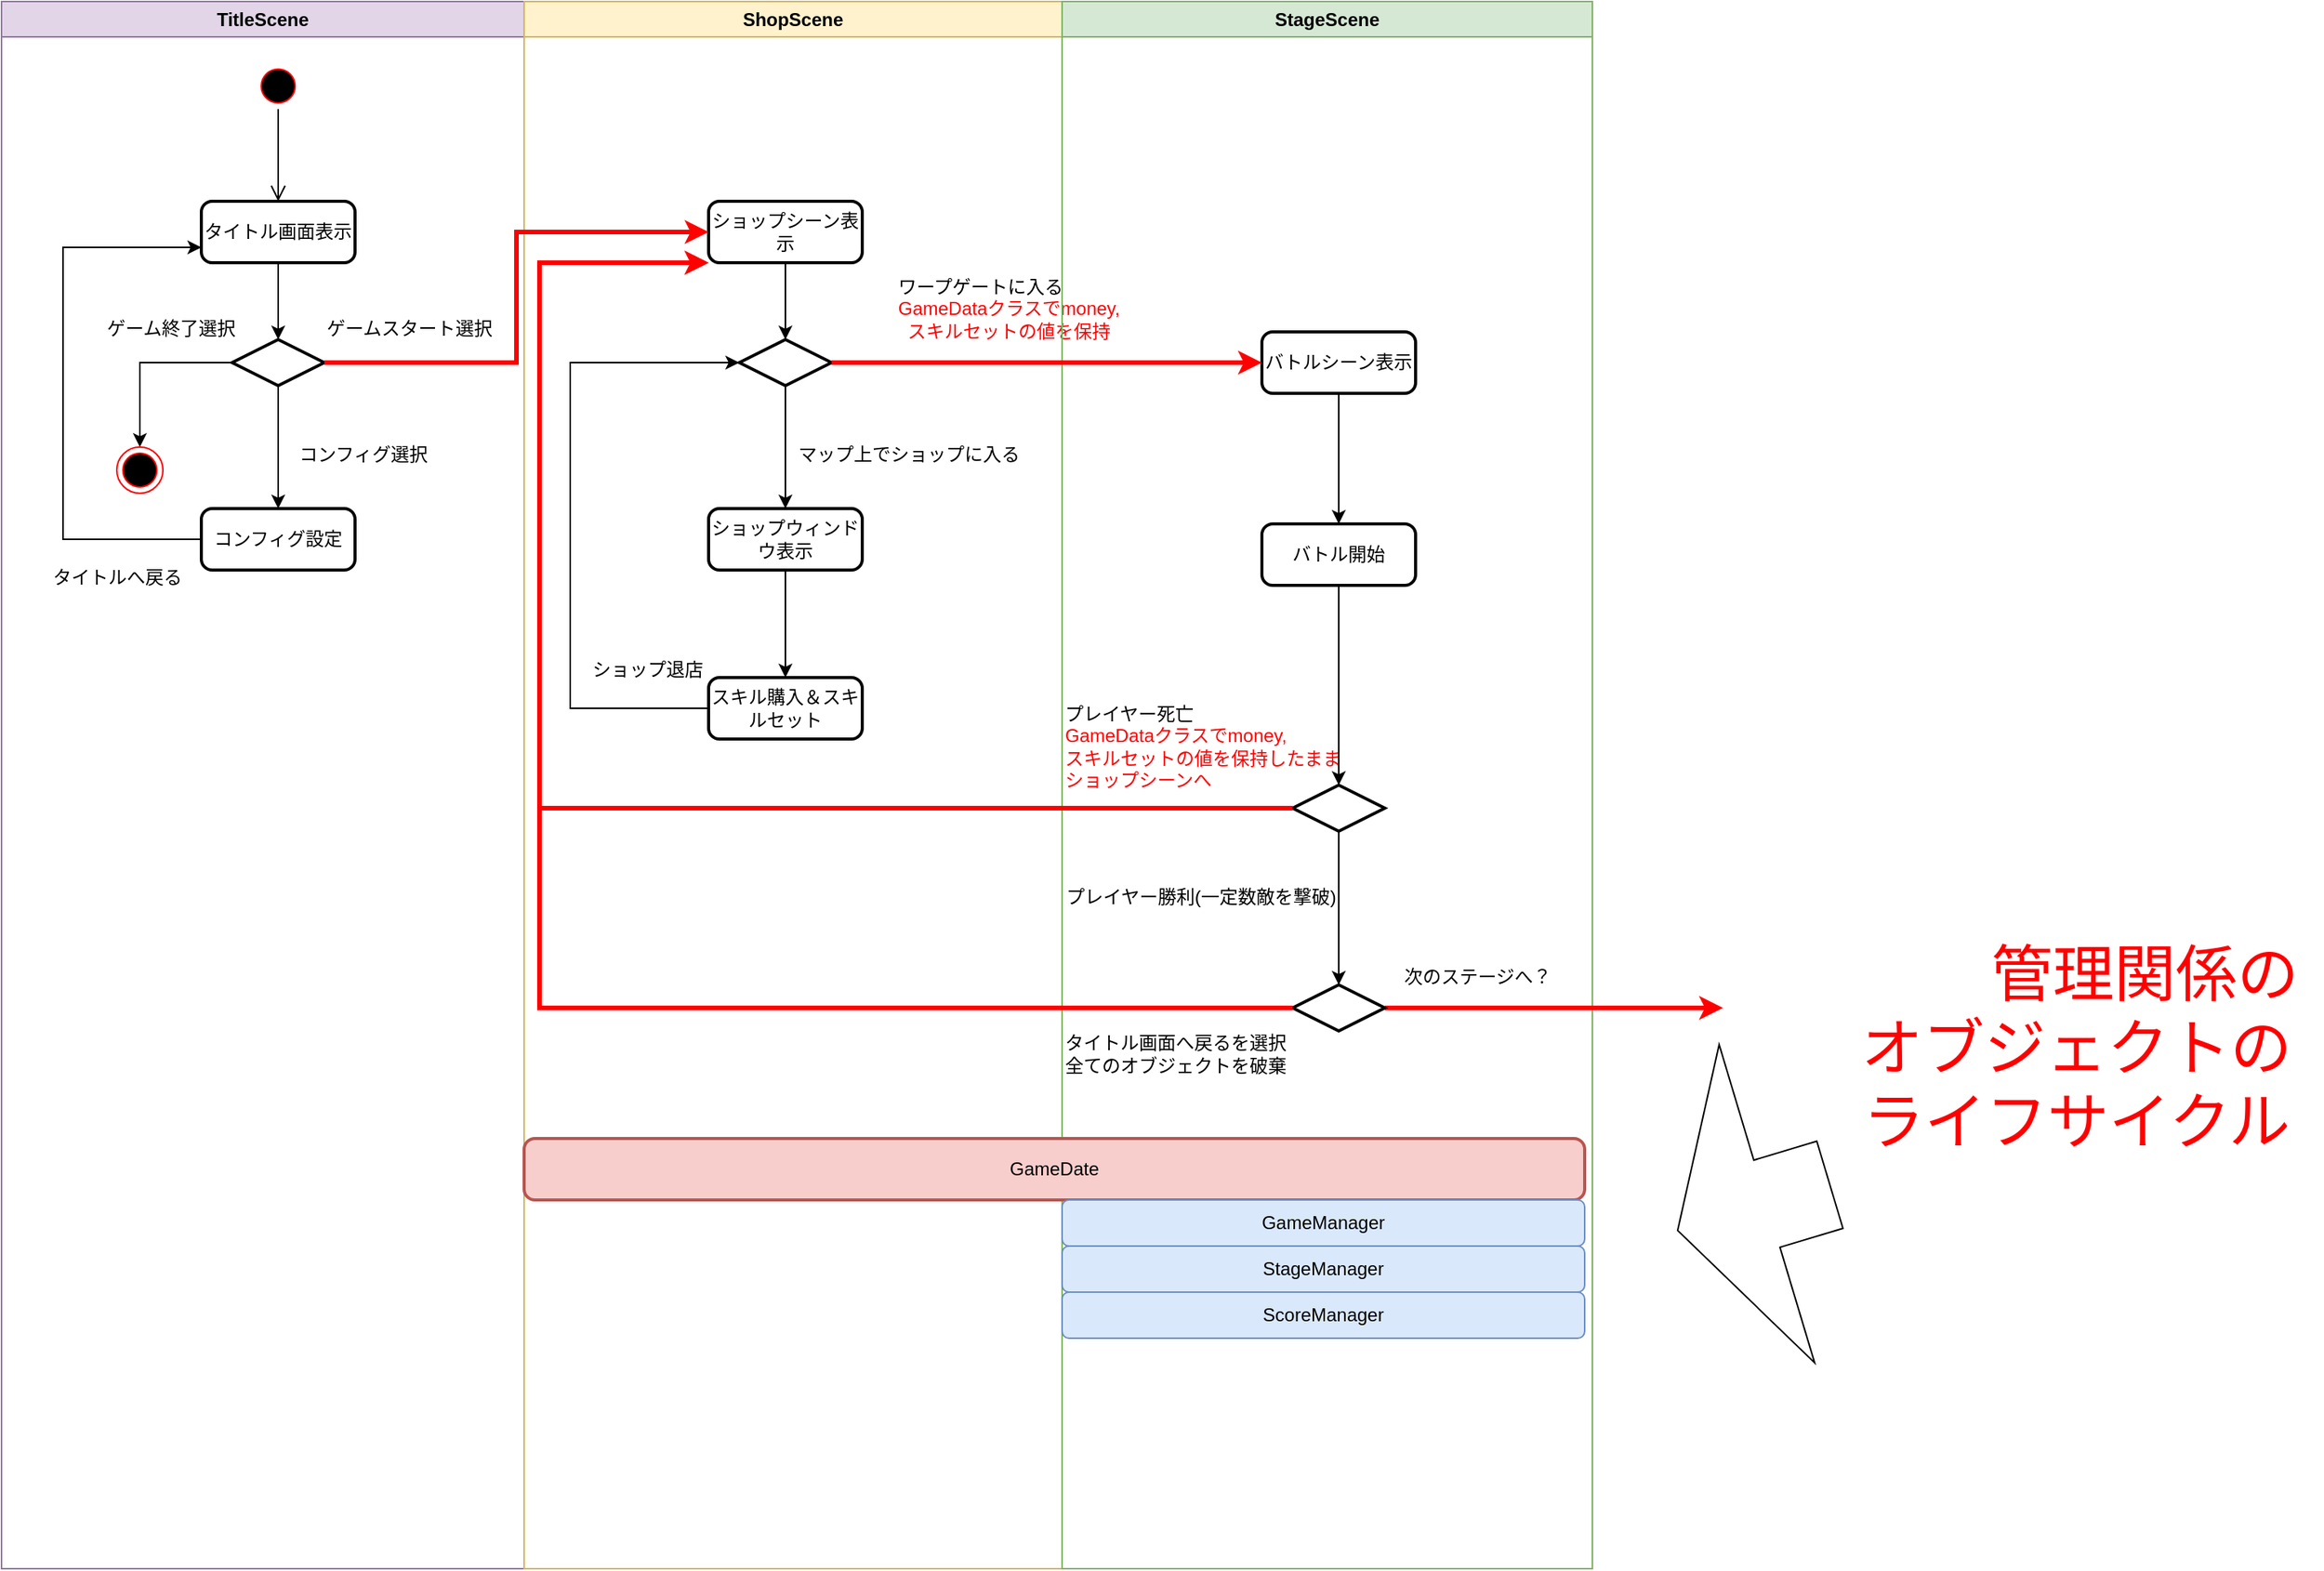 <mxfile version="26.0.10">
  <diagram name="ページ1" id="vdZptrjZ9h7qYNqXe-o8">
    <mxGraphModel dx="1354" dy="814" grid="1" gridSize="10" guides="1" tooltips="1" connect="1" arrows="1" fold="1" page="1" pageScale="1" pageWidth="1654" pageHeight="1169" math="0" shadow="0">
      <root>
        <mxCell id="0" />
        <mxCell id="1" parent="0" />
        <mxCell id="Ws5p672p3ITMvYxdtUtY-4" value="TitleScene" style="swimlane;whiteSpace=wrap;html=1;fillColor=#e1d5e7;strokeColor=#9673a6;" parent="1" vertex="1">
          <mxGeometry x="130" y="30" width="340" height="1020" as="geometry" />
        </mxCell>
        <mxCell id="Ws5p672p3ITMvYxdtUtY-8" value="" style="ellipse;html=1;shape=startState;fillColor=#000000;strokeColor=#ff0000;" parent="Ws5p672p3ITMvYxdtUtY-4" vertex="1">
          <mxGeometry x="165" y="40" width="30" height="30" as="geometry" />
        </mxCell>
        <mxCell id="Ws5p672p3ITMvYxdtUtY-9" value="" style="edgeStyle=orthogonalEdgeStyle;html=1;verticalAlign=bottom;endArrow=open;endSize=8;strokeColor=#000000;rounded=0;" parent="Ws5p672p3ITMvYxdtUtY-4" edge="1">
          <mxGeometry relative="1" as="geometry">
            <mxPoint x="180" y="130" as="targetPoint" />
            <mxPoint x="180.0" y="70.0" as="sourcePoint" />
          </mxGeometry>
        </mxCell>
        <mxCell id="Ws5p672p3ITMvYxdtUtY-12" style="edgeStyle=orthogonalEdgeStyle;rounded=0;orthogonalLoop=1;jettySize=auto;html=1;" parent="Ws5p672p3ITMvYxdtUtY-4" source="Ws5p672p3ITMvYxdtUtY-11" target="Ws5p672p3ITMvYxdtUtY-13" edge="1">
          <mxGeometry relative="1" as="geometry">
            <mxPoint x="180.0" y="220" as="targetPoint" />
          </mxGeometry>
        </mxCell>
        <mxCell id="Ws5p672p3ITMvYxdtUtY-11" value="タイトル画面表示" style="rounded=1;whiteSpace=wrap;html=1;absoluteArcSize=1;arcSize=14;strokeWidth=2;" parent="Ws5p672p3ITMvYxdtUtY-4" vertex="1">
          <mxGeometry x="130" y="130" width="100" height="40" as="geometry" />
        </mxCell>
        <mxCell id="Ws5p672p3ITMvYxdtUtY-20" style="edgeStyle=orthogonalEdgeStyle;rounded=0;orthogonalLoop=1;jettySize=auto;html=1;entryX=0.5;entryY=0;entryDx=0;entryDy=0;" parent="Ws5p672p3ITMvYxdtUtY-4" source="Ws5p672p3ITMvYxdtUtY-13" target="Ws5p672p3ITMvYxdtUtY-76" edge="1">
          <mxGeometry relative="1" as="geometry">
            <mxPoint x="90" y="270" as="targetPoint" />
          </mxGeometry>
        </mxCell>
        <mxCell id="Ws5p672p3ITMvYxdtUtY-91" style="edgeStyle=orthogonalEdgeStyle;rounded=0;orthogonalLoop=1;jettySize=auto;html=1;exitX=0.5;exitY=1;exitDx=0;exitDy=0;exitPerimeter=0;entryX=0.5;entryY=0;entryDx=0;entryDy=0;" parent="Ws5p672p3ITMvYxdtUtY-4" source="Ws5p672p3ITMvYxdtUtY-13" target="Ws5p672p3ITMvYxdtUtY-16" edge="1">
          <mxGeometry relative="1" as="geometry" />
        </mxCell>
        <mxCell id="Ws5p672p3ITMvYxdtUtY-13" value="" style="strokeWidth=2;html=1;shape=mxgraph.flowchart.decision;whiteSpace=wrap;" parent="Ws5p672p3ITMvYxdtUtY-4" vertex="1">
          <mxGeometry x="150" y="220" width="60" height="30" as="geometry" />
        </mxCell>
        <mxCell id="_fF_0u87Vu67f5DufEWX-2" style="edgeStyle=orthogonalEdgeStyle;rounded=0;orthogonalLoop=1;jettySize=auto;html=1;entryX=0;entryY=0.75;entryDx=0;entryDy=0;" parent="Ws5p672p3ITMvYxdtUtY-4" source="Ws5p672p3ITMvYxdtUtY-16" target="Ws5p672p3ITMvYxdtUtY-11" edge="1">
          <mxGeometry relative="1" as="geometry">
            <mxPoint x="40" y="170" as="targetPoint" />
            <Array as="points">
              <mxPoint x="40" y="350" />
              <mxPoint x="40" y="160" />
            </Array>
          </mxGeometry>
        </mxCell>
        <mxCell id="Ws5p672p3ITMvYxdtUtY-16" value="コンフィグ設定" style="rounded=1;whiteSpace=wrap;html=1;absoluteArcSize=1;arcSize=14;strokeWidth=2;" parent="Ws5p672p3ITMvYxdtUtY-4" vertex="1">
          <mxGeometry x="130" y="330" width="100" height="40" as="geometry" />
        </mxCell>
        <mxCell id="Ws5p672p3ITMvYxdtUtY-24" value="ゲームスタート選択" style="text;html=1;align=center;verticalAlign=middle;resizable=0;points=[];autosize=1;strokeColor=none;fillColor=none;" parent="Ws5p672p3ITMvYxdtUtY-4" vertex="1">
          <mxGeometry x="200" y="198" width="130" height="30" as="geometry" />
        </mxCell>
        <mxCell id="Ws5p672p3ITMvYxdtUtY-76" value="" style="ellipse;html=1;shape=endState;fillColor=#000000;strokeColor=#ff0000;" parent="Ws5p672p3ITMvYxdtUtY-4" vertex="1">
          <mxGeometry x="75" y="290" width="30" height="30" as="geometry" />
        </mxCell>
        <mxCell id="Ws5p672p3ITMvYxdtUtY-32" value="ゲーム終了選択" style="text;html=1;align=center;verticalAlign=middle;resizable=0;points=[];autosize=1;strokeColor=none;fillColor=none;" parent="Ws5p672p3ITMvYxdtUtY-4" vertex="1">
          <mxGeometry x="55" y="198" width="110" height="30" as="geometry" />
        </mxCell>
        <mxCell id="Ws5p672p3ITMvYxdtUtY-33" value="コンフィグ選択" style="text;html=1;align=center;verticalAlign=middle;resizable=0;points=[];autosize=1;strokeColor=none;fillColor=none;" parent="Ws5p672p3ITMvYxdtUtY-4" vertex="1">
          <mxGeometry x="180" y="280" width="110" height="30" as="geometry" />
        </mxCell>
        <mxCell id="Ws5p672p3ITMvYxdtUtY-94" value="タイトルへ戻る" style="text;html=1;align=center;verticalAlign=middle;resizable=0;points=[];autosize=1;strokeColor=none;fillColor=none;" parent="Ws5p672p3ITMvYxdtUtY-4" vertex="1">
          <mxGeometry x="20" y="360" width="110" height="30" as="geometry" />
        </mxCell>
        <mxCell id="Ws5p672p3ITMvYxdtUtY-5" value="ShopScene" style="swimlane;whiteSpace=wrap;html=1;fillColor=#fff2cc;strokeColor=#d6b656;" parent="1" vertex="1">
          <mxGeometry x="470" y="30" width="350" height="1020" as="geometry" />
        </mxCell>
        <mxCell id="Ws5p672p3ITMvYxdtUtY-31" style="edgeStyle=orthogonalEdgeStyle;rounded=0;orthogonalLoop=1;jettySize=auto;html=1;" parent="Ws5p672p3ITMvYxdtUtY-5" source="Ws5p672p3ITMvYxdtUtY-22" target="Ws5p672p3ITMvYxdtUtY-29" edge="1">
          <mxGeometry relative="1" as="geometry" />
        </mxCell>
        <mxCell id="Ws5p672p3ITMvYxdtUtY-22" value="ショップシーン表示" style="rounded=1;whiteSpace=wrap;html=1;absoluteArcSize=1;arcSize=14;strokeWidth=2;" parent="Ws5p672p3ITMvYxdtUtY-5" vertex="1">
          <mxGeometry x="120" y="130" width="100" height="40" as="geometry" />
        </mxCell>
        <mxCell id="Ws5p672p3ITMvYxdtUtY-52" style="edgeStyle=orthogonalEdgeStyle;rounded=0;orthogonalLoop=1;jettySize=auto;html=1;" parent="Ws5p672p3ITMvYxdtUtY-5" source="Ws5p672p3ITMvYxdtUtY-28" target="Ws5p672p3ITMvYxdtUtY-51" edge="1">
          <mxGeometry relative="1" as="geometry" />
        </mxCell>
        <mxCell id="Ws5p672p3ITMvYxdtUtY-28" value="ショップウィンドウ表示" style="rounded=1;whiteSpace=wrap;html=1;absoluteArcSize=1;arcSize=14;strokeWidth=2;" parent="Ws5p672p3ITMvYxdtUtY-5" vertex="1">
          <mxGeometry x="120" y="330" width="100" height="40" as="geometry" />
        </mxCell>
        <mxCell id="Ws5p672p3ITMvYxdtUtY-42" style="edgeStyle=orthogonalEdgeStyle;rounded=0;orthogonalLoop=1;jettySize=auto;html=1;exitX=0.5;exitY=1;exitDx=0;exitDy=0;exitPerimeter=0;" parent="Ws5p672p3ITMvYxdtUtY-5" source="Ws5p672p3ITMvYxdtUtY-29" target="Ws5p672p3ITMvYxdtUtY-28" edge="1">
          <mxGeometry relative="1" as="geometry" />
        </mxCell>
        <mxCell id="Ws5p672p3ITMvYxdtUtY-29" value="" style="strokeWidth=2;html=1;shape=mxgraph.flowchart.decision;whiteSpace=wrap;" parent="Ws5p672p3ITMvYxdtUtY-5" vertex="1">
          <mxGeometry x="140" y="220" width="60" height="30" as="geometry" />
        </mxCell>
        <mxCell id="Ws5p672p3ITMvYxdtUtY-37" value="マップ上でショップに入る" style="text;html=1;align=center;verticalAlign=middle;resizable=0;points=[];autosize=1;strokeColor=none;fillColor=none;" parent="Ws5p672p3ITMvYxdtUtY-5" vertex="1">
          <mxGeometry x="165" y="280" width="170" height="30" as="geometry" />
        </mxCell>
        <mxCell id="Ws5p672p3ITMvYxdtUtY-44" value="ショップ退店" style="text;html=1;align=center;verticalAlign=middle;resizable=0;points=[];autosize=1;strokeColor=none;fillColor=none;" parent="Ws5p672p3ITMvYxdtUtY-5" vertex="1">
          <mxGeometry x="30" y="420" width="100" height="30" as="geometry" />
        </mxCell>
        <mxCell id="Ws5p672p3ITMvYxdtUtY-53" style="edgeStyle=orthogonalEdgeStyle;rounded=0;orthogonalLoop=1;jettySize=auto;html=1;entryX=0;entryY=0.5;entryDx=0;entryDy=0;entryPerimeter=0;" parent="Ws5p672p3ITMvYxdtUtY-5" source="Ws5p672p3ITMvYxdtUtY-51" target="Ws5p672p3ITMvYxdtUtY-29" edge="1">
          <mxGeometry relative="1" as="geometry">
            <mxPoint x="30.0" y="230" as="targetPoint" />
            <Array as="points">
              <mxPoint x="30" y="460" />
              <mxPoint x="30" y="235" />
            </Array>
          </mxGeometry>
        </mxCell>
        <mxCell id="Ws5p672p3ITMvYxdtUtY-51" value="スキル購入＆スキルセット" style="rounded=1;whiteSpace=wrap;html=1;absoluteArcSize=1;arcSize=14;strokeWidth=2;" parent="Ws5p672p3ITMvYxdtUtY-5" vertex="1">
          <mxGeometry x="120" y="440" width="100" height="40" as="geometry" />
        </mxCell>
        <mxCell id="Ws5p672p3ITMvYxdtUtY-38" value="&lt;div style=&quot;text-align: left;&quot;&gt;&lt;span style=&quot;background-color: transparent; color: light-dark(rgb(0, 0, 0), rgb(255, 255, 255));&quot;&gt;ワープゲートに入る&amp;nbsp;&lt;/span&gt;&lt;/div&gt;&lt;div&gt;&lt;font style=&quot;color: rgb(255, 0, 0);&quot;&gt;GameDataクラスでmoney,&lt;/font&gt;&lt;/div&gt;&lt;div&gt;&lt;font style=&quot;color: rgb(255, 0, 0);&quot;&gt;スキルセットの値を保持&lt;/font&gt;&lt;/div&gt;" style="text;html=1;align=center;verticalAlign=middle;resizable=0;points=[];autosize=1;strokeColor=none;fillColor=none;" parent="Ws5p672p3ITMvYxdtUtY-5" vertex="1">
          <mxGeometry x="230" y="170" width="170" height="60" as="geometry" />
        </mxCell>
        <mxCell id="Ws5p672p3ITMvYxdtUtY-6" value="StageScene" style="swimlane;whiteSpace=wrap;html=1;fillColor=#d5e8d4;strokeColor=#82b366;" parent="1" vertex="1">
          <mxGeometry x="820" y="30" width="345" height="1020" as="geometry" />
        </mxCell>
        <mxCell id="Ws5p672p3ITMvYxdtUtY-56" style="edgeStyle=orthogonalEdgeStyle;rounded=0;orthogonalLoop=1;jettySize=auto;html=1;" parent="Ws5p672p3ITMvYxdtUtY-6" source="Ws5p672p3ITMvYxdtUtY-45" target="Ws5p672p3ITMvYxdtUtY-55" edge="1">
          <mxGeometry relative="1" as="geometry" />
        </mxCell>
        <mxCell id="Ws5p672p3ITMvYxdtUtY-45" value="バトルシーン表示" style="rounded=1;whiteSpace=wrap;html=1;absoluteArcSize=1;arcSize=14;strokeWidth=2;" parent="Ws5p672p3ITMvYxdtUtY-6" vertex="1">
          <mxGeometry x="130" y="215" width="100" height="40" as="geometry" />
        </mxCell>
        <mxCell id="Ws5p672p3ITMvYxdtUtY-58" style="edgeStyle=orthogonalEdgeStyle;rounded=0;orthogonalLoop=1;jettySize=auto;html=1;" parent="Ws5p672p3ITMvYxdtUtY-6" source="Ws5p672p3ITMvYxdtUtY-55" target="Ws5p672p3ITMvYxdtUtY-57" edge="1">
          <mxGeometry relative="1" as="geometry" />
        </mxCell>
        <mxCell id="Ws5p672p3ITMvYxdtUtY-55" value="バトル開始" style="rounded=1;whiteSpace=wrap;html=1;absoluteArcSize=1;arcSize=14;strokeWidth=2;" parent="Ws5p672p3ITMvYxdtUtY-6" vertex="1">
          <mxGeometry x="130" y="340" width="100" height="40" as="geometry" />
        </mxCell>
        <mxCell id="Ws5p672p3ITMvYxdtUtY-63" style="edgeStyle=orthogonalEdgeStyle;rounded=0;orthogonalLoop=1;jettySize=auto;html=1;entryX=0.5;entryY=0;entryDx=0;entryDy=0;entryPerimeter=0;" parent="Ws5p672p3ITMvYxdtUtY-6" source="Ws5p672p3ITMvYxdtUtY-57" target="Ws5p672p3ITMvYxdtUtY-64" edge="1">
          <mxGeometry relative="1" as="geometry">
            <mxPoint x="180" y="600" as="targetPoint" />
          </mxGeometry>
        </mxCell>
        <mxCell id="Ws5p672p3ITMvYxdtUtY-57" value="" style="strokeWidth=2;html=1;shape=mxgraph.flowchart.decision;whiteSpace=wrap;" parent="Ws5p672p3ITMvYxdtUtY-6" vertex="1">
          <mxGeometry x="150" y="510" width="60" height="30" as="geometry" />
        </mxCell>
        <mxCell id="Ws5p672p3ITMvYxdtUtY-61" value="プレイヤー死亡&lt;div&gt;&lt;div&gt;&lt;font style=&quot;color: rgb(255, 0, 0);&quot;&gt;GameDataクラスでmoney,&lt;/font&gt;&lt;/div&gt;&lt;div&gt;&lt;font style=&quot;color: rgb(255, 0, 0);&quot;&gt;スキルセットの値を保持したまま&lt;/font&gt;&lt;/div&gt;&lt;div style=&quot;&quot;&gt;&lt;font style=&quot;color: rgb(255, 0, 0);&quot;&gt;ショップシーンへ&lt;/font&gt;&lt;/div&gt;&lt;/div&gt;" style="text;html=1;align=left;verticalAlign=middle;resizable=0;points=[];autosize=1;strokeColor=none;fillColor=none;" parent="Ws5p672p3ITMvYxdtUtY-6" vertex="1">
          <mxGeometry y="450" width="200" height="70" as="geometry" />
        </mxCell>
        <mxCell id="Ws5p672p3ITMvYxdtUtY-98" style="edgeStyle=orthogonalEdgeStyle;rounded=0;orthogonalLoop=1;jettySize=auto;html=1;strokeColor=#FF0000;strokeWidth=3;" parent="Ws5p672p3ITMvYxdtUtY-6" source="Ws5p672p3ITMvYxdtUtY-64" edge="1">
          <mxGeometry relative="1" as="geometry">
            <mxPoint x="430.0" y="655" as="targetPoint" />
          </mxGeometry>
        </mxCell>
        <mxCell id="Ws5p672p3ITMvYxdtUtY-64" value="" style="strokeWidth=2;html=1;shape=mxgraph.flowchart.decision;whiteSpace=wrap;" parent="Ws5p672p3ITMvYxdtUtY-6" vertex="1">
          <mxGeometry x="150" y="640" width="60" height="30" as="geometry" />
        </mxCell>
        <mxCell id="Ws5p672p3ITMvYxdtUtY-65" value="プレイヤー勝利(一定数敵を撃破)&lt;div&gt;&lt;br&gt;&lt;/div&gt;" style="text;html=1;align=center;verticalAlign=middle;resizable=0;points=[];autosize=1;strokeColor=none;fillColor=none;" parent="Ws5p672p3ITMvYxdtUtY-6" vertex="1">
          <mxGeometry x="-10" y="570" width="200" height="40" as="geometry" />
        </mxCell>
        <mxCell id="Ws5p672p3ITMvYxdtUtY-70" value="タイトル画面へ戻るを選択&lt;br&gt;全てのオブジェクトを破棄" style="text;html=1;align=left;verticalAlign=middle;resizable=0;points=[];autosize=1;strokeColor=none;fillColor=none;" parent="Ws5p672p3ITMvYxdtUtY-6" vertex="1">
          <mxGeometry y="665" width="170" height="40" as="geometry" />
        </mxCell>
        <mxCell id="Ws5p672p3ITMvYxdtUtY-71" value="次のステージへ？" style="text;html=1;align=center;verticalAlign=middle;resizable=0;points=[];autosize=1;strokeColor=none;fillColor=none;" parent="Ws5p672p3ITMvYxdtUtY-6" vertex="1">
          <mxGeometry x="210" y="620" width="120" height="30" as="geometry" />
        </mxCell>
        <mxCell id="Ws5p672p3ITMvYxdtUtY-80" value="GameDate" style="rounded=1;whiteSpace=wrap;html=1;absoluteArcSize=1;arcSize=14;strokeWidth=2;fillColor=#f8cecc;strokeColor=#b85450;" parent="Ws5p672p3ITMvYxdtUtY-6" vertex="1">
          <mxGeometry x="-350" y="740" width="690" height="40" as="geometry" />
        </mxCell>
        <mxCell id="Ws5p672p3ITMvYxdtUtY-81" value="GameManager" style="rounded=1;whiteSpace=wrap;html=1;fillColor=#dae8fc;strokeColor=#6c8ebf;" parent="Ws5p672p3ITMvYxdtUtY-6" vertex="1">
          <mxGeometry y="780" width="340" height="30" as="geometry" />
        </mxCell>
        <mxCell id="Ws5p672p3ITMvYxdtUtY-82" value="StageManager" style="rounded=1;whiteSpace=wrap;html=1;fillColor=#dae8fc;strokeColor=#6c8ebf;" parent="Ws5p672p3ITMvYxdtUtY-6" vertex="1">
          <mxGeometry y="810" width="340" height="30" as="geometry" />
        </mxCell>
        <mxCell id="Ws5p672p3ITMvYxdtUtY-83" value="ScoreManager" style="rounded=1;whiteSpace=wrap;html=1;fillColor=#dae8fc;strokeColor=#6c8ebf;" parent="Ws5p672p3ITMvYxdtUtY-6" vertex="1">
          <mxGeometry y="840" width="340" height="30" as="geometry" />
        </mxCell>
        <mxCell id="Ws5p672p3ITMvYxdtUtY-46" style="edgeStyle=orthogonalEdgeStyle;rounded=0;orthogonalLoop=1;jettySize=auto;html=1;entryX=0;entryY=0.5;entryDx=0;entryDy=0;strokeColor=#FF0000;strokeWidth=3;" parent="1" source="Ws5p672p3ITMvYxdtUtY-29" target="Ws5p672p3ITMvYxdtUtY-45" edge="1">
          <mxGeometry relative="1" as="geometry" />
        </mxCell>
        <mxCell id="Ws5p672p3ITMvYxdtUtY-87" value="" style="shape=flexArrow;endArrow=classic;html=1;rounded=0;endWidth=156;endSize=19.872;width=59.2;" parent="1" edge="1">
          <mxGeometry width="50" height="50" relative="1" as="geometry">
            <mxPoint x="1320" y="800" as="sourcePoint" />
            <mxPoint x="1220" y="830" as="targetPoint" />
          </mxGeometry>
        </mxCell>
        <mxCell id="Ws5p672p3ITMvYxdtUtY-88" value="&lt;font style=&quot;font-size: 40px; color: rgb(255, 0, 0);&quot;&gt;&lt;span style=&quot;white-space: pre;&quot;&gt;&#x9;&lt;/span&gt;管理関係のオブジェクトのライフサイクル&lt;/font&gt;" style="text;html=1;align=center;verticalAlign=middle;whiteSpace=wrap;rounded=0;" parent="1" vertex="1">
          <mxGeometry x="1320" y="600" width="320" height="220" as="geometry" />
        </mxCell>
        <mxCell id="Ws5p672p3ITMvYxdtUtY-97" style="edgeStyle=orthogonalEdgeStyle;rounded=0;orthogonalLoop=1;jettySize=auto;html=1;entryX=0;entryY=1;entryDx=0;entryDy=0;strokeColor=#FF0000;strokeWidth=3;" parent="1" source="Ws5p672p3ITMvYxdtUtY-57" target="Ws5p672p3ITMvYxdtUtY-22" edge="1">
          <mxGeometry relative="1" as="geometry">
            <mxPoint x="480" y="190" as="targetPoint" />
            <Array as="points">
              <mxPoint x="480" y="555" />
              <mxPoint x="480" y="200" />
            </Array>
          </mxGeometry>
        </mxCell>
        <mxCell id="_fF_0u87Vu67f5DufEWX-1" style="edgeStyle=orthogonalEdgeStyle;rounded=0;orthogonalLoop=1;jettySize=auto;html=1;exitX=1;exitY=0.5;exitDx=0;exitDy=0;exitPerimeter=0;entryX=0;entryY=0.5;entryDx=0;entryDy=0;strokeColor=#FF0000;strokeWidth=3;" parent="1" source="Ws5p672p3ITMvYxdtUtY-13" target="Ws5p672p3ITMvYxdtUtY-22" edge="1">
          <mxGeometry relative="1" as="geometry" />
        </mxCell>
        <mxCell id="D9Hq5Se8yvt1fv9mjZuM-4" style="edgeStyle=orthogonalEdgeStyle;rounded=0;orthogonalLoop=1;jettySize=auto;html=1;exitX=0;exitY=0.5;exitDx=0;exitDy=0;exitPerimeter=0;strokeWidth=3;strokeColor=#FF0000;entryX=0;entryY=1;entryDx=0;entryDy=0;" edge="1" parent="1" source="Ws5p672p3ITMvYxdtUtY-64" target="Ws5p672p3ITMvYxdtUtY-22">
          <mxGeometry relative="1" as="geometry">
            <mxPoint x="590" y="200" as="targetPoint" />
            <Array as="points">
              <mxPoint x="480" y="685" />
              <mxPoint x="480" y="200" />
            </Array>
          </mxGeometry>
        </mxCell>
      </root>
    </mxGraphModel>
  </diagram>
</mxfile>
